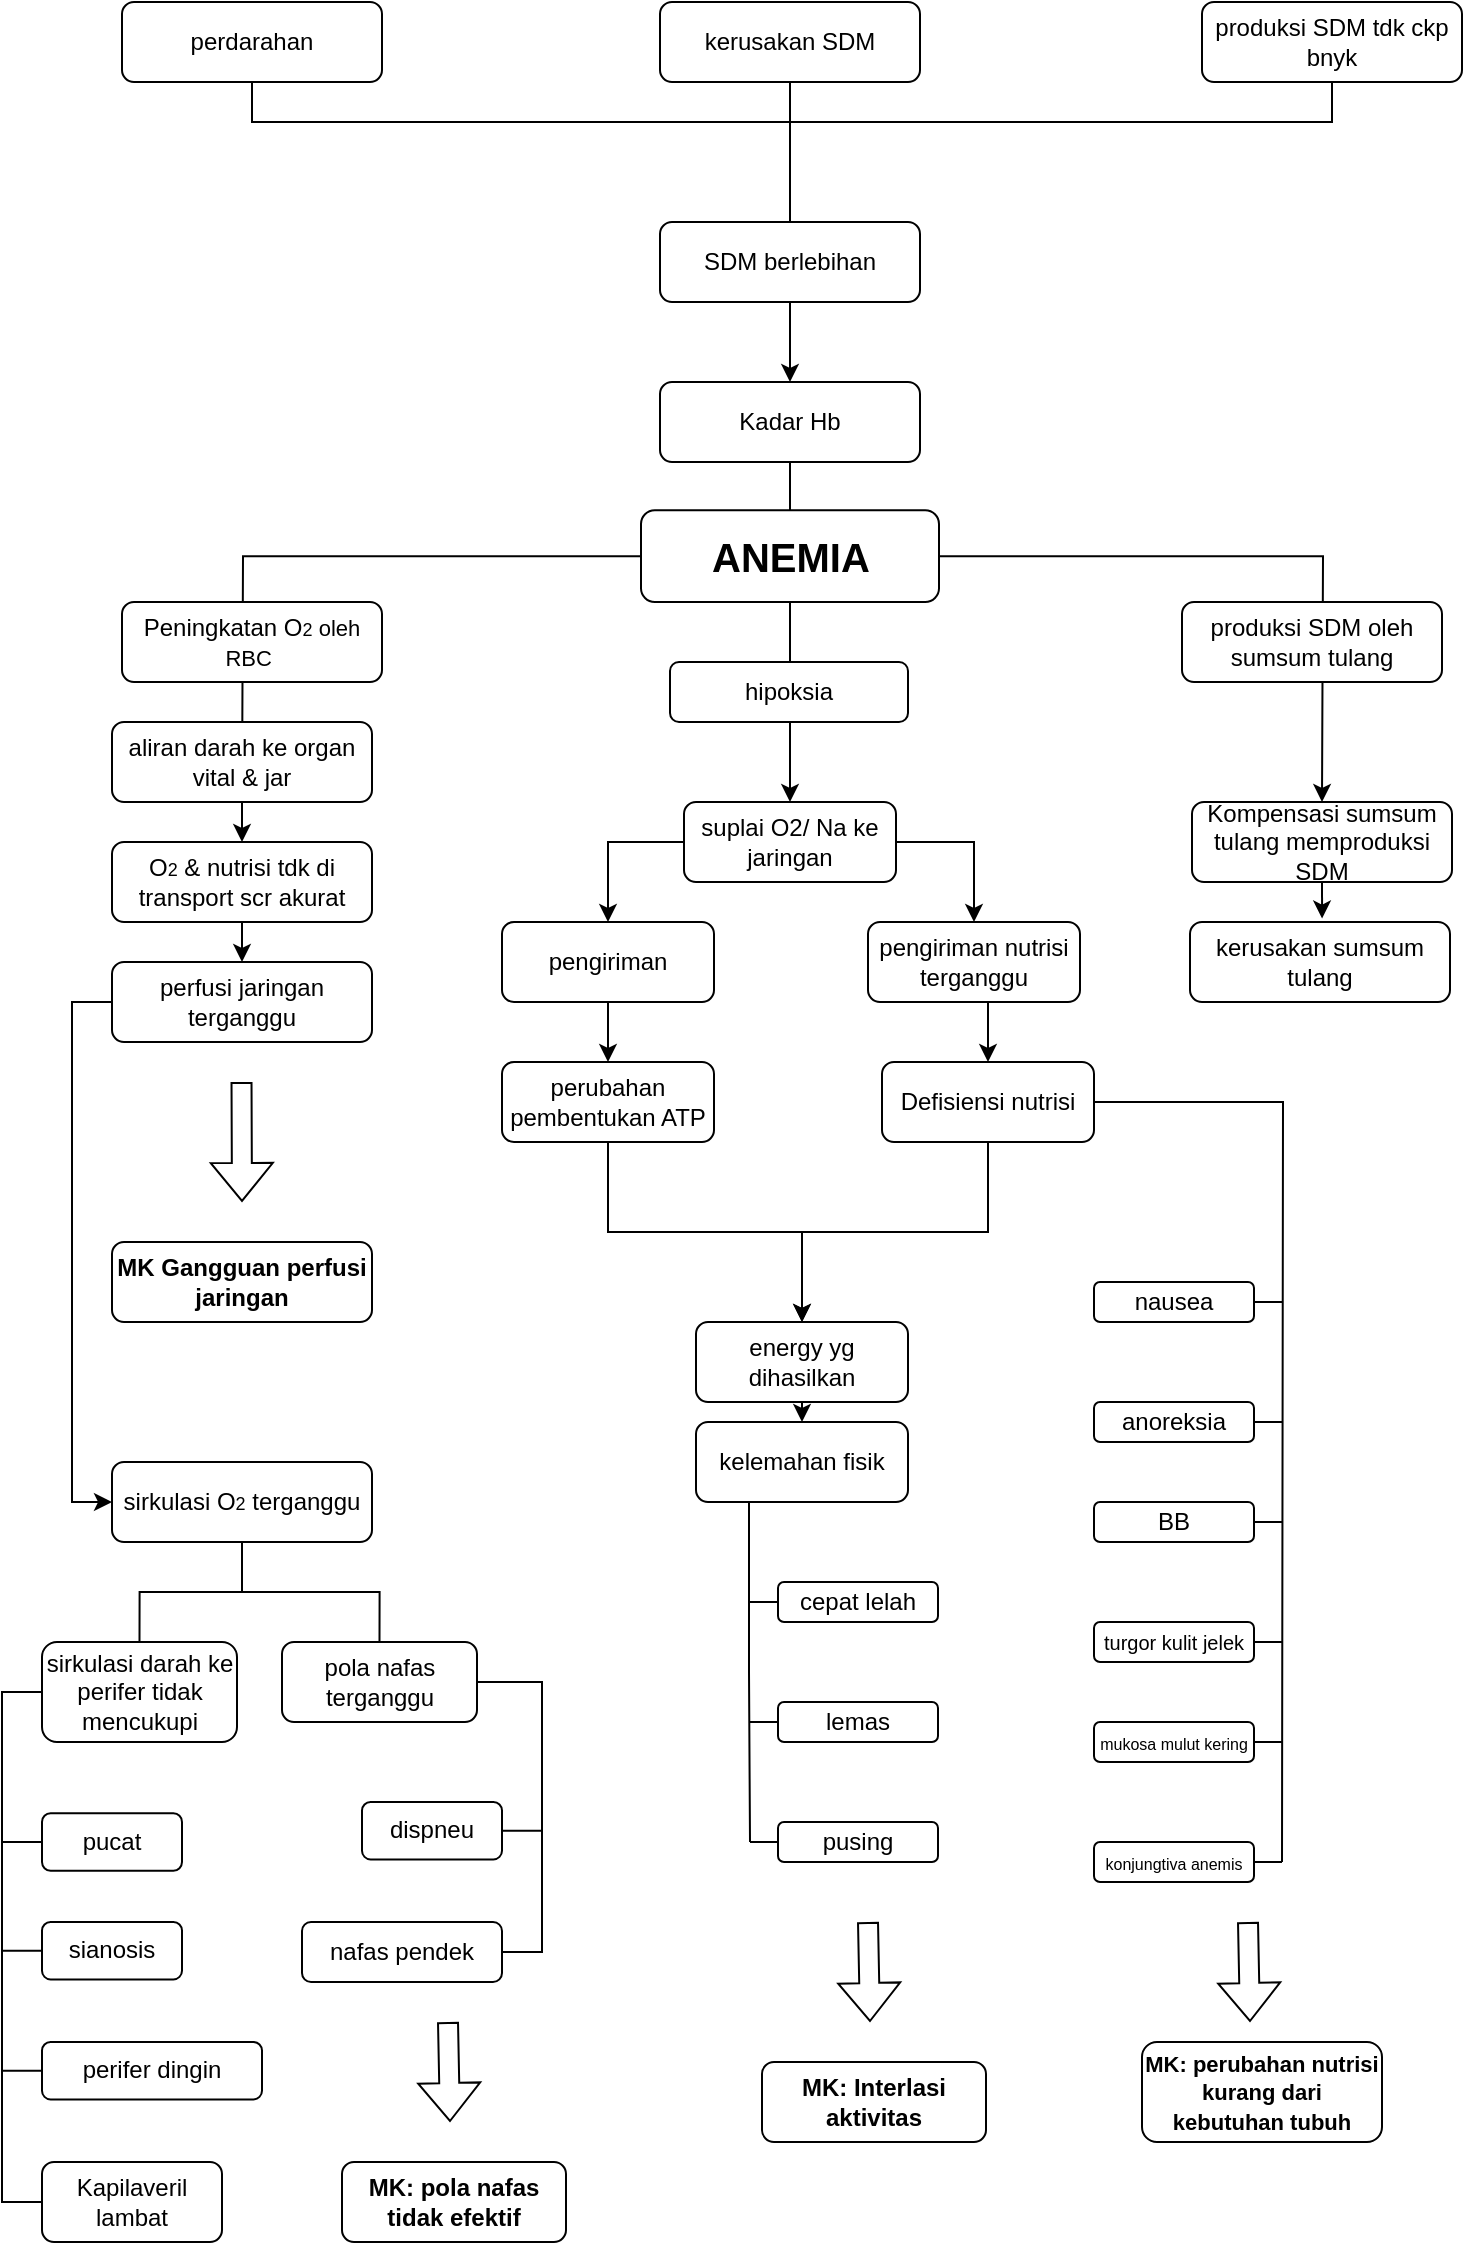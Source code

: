 <mxfile version="25.0.3">
  <diagram name="Halaman-1" id="ynbBY-hdSyyd17gIShCS">
    <mxGraphModel dx="1750" dy="982" grid="1" gridSize="10" guides="1" tooltips="1" connect="1" arrows="1" fold="1" page="1" pageScale="1" pageWidth="827" pageHeight="1169" math="0" shadow="0">
      <root>
        <mxCell id="0" />
        <mxCell id="1" parent="0" />
        <mxCell id="-cX-4bhfsLtDlmVkrYTN-12" style="edgeStyle=orthogonalEdgeStyle;rounded=0;orthogonalLoop=1;jettySize=auto;html=1;exitX=0.5;exitY=1;exitDx=0;exitDy=0;entryX=0.5;entryY=1;entryDx=0;entryDy=0;endArrow=none;endFill=0;" parent="1" source="-cX-4bhfsLtDlmVkrYTN-1" target="-cX-4bhfsLtDlmVkrYTN-3" edge="1">
          <mxGeometry relative="1" as="geometry" />
        </mxCell>
        <mxCell id="-cX-4bhfsLtDlmVkrYTN-1" value="perdarahan" style="rounded=1;whiteSpace=wrap;html=1;" parent="1" vertex="1">
          <mxGeometry x="80" y="20" width="130" height="40" as="geometry" />
        </mxCell>
        <mxCell id="-cX-4bhfsLtDlmVkrYTN-11" style="edgeStyle=orthogonalEdgeStyle;rounded=0;orthogonalLoop=1;jettySize=auto;html=1;exitX=0.5;exitY=1;exitDx=0;exitDy=0;" parent="1" source="-cX-4bhfsLtDlmVkrYTN-2" edge="1">
          <mxGeometry relative="1" as="geometry">
            <mxPoint x="414" y="160" as="targetPoint" />
          </mxGeometry>
        </mxCell>
        <mxCell id="-cX-4bhfsLtDlmVkrYTN-2" value="kerusakan SDM" style="rounded=1;whiteSpace=wrap;html=1;" parent="1" vertex="1">
          <mxGeometry x="349" y="20" width="130" height="40" as="geometry" />
        </mxCell>
        <mxCell id="-cX-4bhfsLtDlmVkrYTN-3" value="produksi SDM tdk ckp bnyk" style="rounded=1;whiteSpace=wrap;html=1;" parent="1" vertex="1">
          <mxGeometry x="620" y="20" width="130" height="40" as="geometry" />
        </mxCell>
        <mxCell id="QeBe39FFl0Oe00fRiQWJ-2" style="edgeStyle=orthogonalEdgeStyle;rounded=0;orthogonalLoop=1;jettySize=auto;html=1;exitX=0.5;exitY=1;exitDx=0;exitDy=0;" edge="1" parent="1" source="QeBe39FFl0Oe00fRiQWJ-3">
          <mxGeometry relative="1" as="geometry">
            <mxPoint x="414" y="290" as="targetPoint" />
          </mxGeometry>
        </mxCell>
        <mxCell id="QeBe39FFl0Oe00fRiQWJ-1" value="SDM berlebihan" style="rounded=1;whiteSpace=wrap;html=1;" vertex="1" parent="1">
          <mxGeometry x="349" y="130" width="130" height="40" as="geometry" />
        </mxCell>
        <mxCell id="QeBe39FFl0Oe00fRiQWJ-4" value="" style="edgeStyle=orthogonalEdgeStyle;rounded=0;orthogonalLoop=1;jettySize=auto;html=1;exitX=0.5;exitY=1;exitDx=0;exitDy=0;" edge="1" parent="1" source="QeBe39FFl0Oe00fRiQWJ-1" target="QeBe39FFl0Oe00fRiQWJ-3">
          <mxGeometry relative="1" as="geometry">
            <mxPoint x="414" y="290" as="targetPoint" />
            <mxPoint x="414" y="170" as="sourcePoint" />
          </mxGeometry>
        </mxCell>
        <mxCell id="QeBe39FFl0Oe00fRiQWJ-3" value="Kadar Hb" style="rounded=1;whiteSpace=wrap;html=1;" vertex="1" parent="1">
          <mxGeometry x="349" y="210" width="130" height="40" as="geometry" />
        </mxCell>
        <mxCell id="QeBe39FFl0Oe00fRiQWJ-6" style="edgeStyle=orthogonalEdgeStyle;rounded=0;orthogonalLoop=1;jettySize=auto;html=1;exitX=0.5;exitY=1;exitDx=0;exitDy=0;" edge="1" parent="1" source="QeBe39FFl0Oe00fRiQWJ-5">
          <mxGeometry relative="1" as="geometry">
            <mxPoint x="414" y="420" as="targetPoint" />
          </mxGeometry>
        </mxCell>
        <mxCell id="QeBe39FFl0Oe00fRiQWJ-7" style="edgeStyle=orthogonalEdgeStyle;rounded=0;orthogonalLoop=1;jettySize=auto;html=1;exitX=0;exitY=0.5;exitDx=0;exitDy=0;" edge="1" parent="1" source="QeBe39FFl0Oe00fRiQWJ-5">
          <mxGeometry relative="1" as="geometry">
            <mxPoint x="140" y="420" as="targetPoint" />
          </mxGeometry>
        </mxCell>
        <mxCell id="QeBe39FFl0Oe00fRiQWJ-8" style="edgeStyle=orthogonalEdgeStyle;rounded=0;orthogonalLoop=1;jettySize=auto;html=1;exitX=1;exitY=0.5;exitDx=0;exitDy=0;" edge="1" parent="1" source="QeBe39FFl0Oe00fRiQWJ-5">
          <mxGeometry relative="1" as="geometry">
            <mxPoint x="680" y="420" as="targetPoint" />
          </mxGeometry>
        </mxCell>
        <mxCell id="QeBe39FFl0Oe00fRiQWJ-5" value="&lt;b&gt;&lt;font style=&quot;font-size: 20px;&quot;&gt;ANEMIA&lt;/font&gt;&lt;/b&gt;" style="rounded=1;whiteSpace=wrap;html=1;" vertex="1" parent="1">
          <mxGeometry x="339.5" y="274.15" width="149" height="45.85" as="geometry" />
        </mxCell>
        <mxCell id="QeBe39FFl0Oe00fRiQWJ-9" value="hipoksia" style="rounded=1;whiteSpace=wrap;html=1;" vertex="1" parent="1">
          <mxGeometry x="354" y="350" width="119" height="30" as="geometry" />
        </mxCell>
        <mxCell id="QeBe39FFl0Oe00fRiQWJ-10" value="produksi SDM oleh sumsum tulang" style="rounded=1;whiteSpace=wrap;html=1;" vertex="1" parent="1">
          <mxGeometry x="610" y="320" width="130" height="40" as="geometry" />
        </mxCell>
        <mxCell id="QeBe39FFl0Oe00fRiQWJ-14" value="Peningkatan O&lt;font style=&quot;font-size: 9px;&quot;&gt;2&lt;/font&gt;&lt;font style=&quot;font-size: 11px;&quot;&gt;&amp;nbsp;oleh RBC&lt;/font&gt;&lt;font&gt;&lt;font style=&quot;&quot;&gt;&amp;nbsp;&lt;/font&gt;&lt;/font&gt;" style="rounded=1;whiteSpace=wrap;html=1;" vertex="1" parent="1">
          <mxGeometry x="80" y="320" width="130" height="40" as="geometry" />
        </mxCell>
        <mxCell id="QeBe39FFl0Oe00fRiQWJ-31" style="edgeStyle=orthogonalEdgeStyle;rounded=0;orthogonalLoop=1;jettySize=auto;html=1;exitX=0;exitY=0.5;exitDx=0;exitDy=0;entryX=0.5;entryY=0;entryDx=0;entryDy=0;" edge="1" parent="1" source="QeBe39FFl0Oe00fRiQWJ-15" target="QeBe39FFl0Oe00fRiQWJ-28">
          <mxGeometry relative="1" as="geometry" />
        </mxCell>
        <mxCell id="QeBe39FFl0Oe00fRiQWJ-15" value="suplai O2/ Na ke jaringan" style="rounded=1;whiteSpace=wrap;html=1;" vertex="1" parent="1">
          <mxGeometry x="361" y="420" width="106" height="40" as="geometry" />
        </mxCell>
        <mxCell id="QeBe39FFl0Oe00fRiQWJ-27" style="edgeStyle=orthogonalEdgeStyle;rounded=0;orthogonalLoop=1;jettySize=auto;html=1;exitX=0.5;exitY=1;exitDx=0;exitDy=0;entryX=0.5;entryY=0;entryDx=0;entryDy=0;" edge="1" parent="1" source="QeBe39FFl0Oe00fRiQWJ-16" target="QeBe39FFl0Oe00fRiQWJ-26">
          <mxGeometry relative="1" as="geometry" />
        </mxCell>
        <mxCell id="QeBe39FFl0Oe00fRiQWJ-16" value="aliran darah ke organ vital &amp;amp; jar" style="rounded=1;whiteSpace=wrap;html=1;" vertex="1" parent="1">
          <mxGeometry x="75" y="380" width="130" height="40" as="geometry" />
        </mxCell>
        <mxCell id="QeBe39FFl0Oe00fRiQWJ-17" value="Kompensasi sumsum tulang memproduksi SDM" style="rounded=1;whiteSpace=wrap;html=1;" vertex="1" parent="1">
          <mxGeometry x="615" y="420" width="130" height="40" as="geometry" />
        </mxCell>
        <mxCell id="QeBe39FFl0Oe00fRiQWJ-18" value="kerusakan sumsum tulang" style="rounded=1;whiteSpace=wrap;html=1;" vertex="1" parent="1">
          <mxGeometry x="614" y="480" width="130" height="40" as="geometry" />
        </mxCell>
        <mxCell id="QeBe39FFl0Oe00fRiQWJ-25" style="edgeStyle=orthogonalEdgeStyle;rounded=0;orthogonalLoop=1;jettySize=auto;html=1;exitX=0.5;exitY=1;exitDx=0;exitDy=0;entryX=0.508;entryY=-0.043;entryDx=0;entryDy=0;entryPerimeter=0;" edge="1" parent="1" source="QeBe39FFl0Oe00fRiQWJ-17" target="QeBe39FFl0Oe00fRiQWJ-18">
          <mxGeometry relative="1" as="geometry" />
        </mxCell>
        <mxCell id="QeBe39FFl0Oe00fRiQWJ-109" style="edgeStyle=orthogonalEdgeStyle;rounded=0;orthogonalLoop=1;jettySize=auto;html=1;exitX=0.5;exitY=1;exitDx=0;exitDy=0;entryX=0.5;entryY=0;entryDx=0;entryDy=0;" edge="1" parent="1" source="QeBe39FFl0Oe00fRiQWJ-26" target="QeBe39FFl0Oe00fRiQWJ-107">
          <mxGeometry relative="1" as="geometry" />
        </mxCell>
        <mxCell id="QeBe39FFl0Oe00fRiQWJ-26" value="O&lt;font style=&quot;font-size: 9px;&quot;&gt;2&lt;/font&gt; &amp;amp; nutrisi tdk di transport scr akurat" style="rounded=1;whiteSpace=wrap;html=1;" vertex="1" parent="1">
          <mxGeometry x="75" y="440" width="130" height="40" as="geometry" />
        </mxCell>
        <mxCell id="QeBe39FFl0Oe00fRiQWJ-34" style="edgeStyle=orthogonalEdgeStyle;rounded=0;orthogonalLoop=1;jettySize=auto;html=1;exitX=0.5;exitY=1;exitDx=0;exitDy=0;entryX=0.5;entryY=0;entryDx=0;entryDy=0;" edge="1" parent="1" source="QeBe39FFl0Oe00fRiQWJ-28" target="QeBe39FFl0Oe00fRiQWJ-32">
          <mxGeometry relative="1" as="geometry" />
        </mxCell>
        <mxCell id="QeBe39FFl0Oe00fRiQWJ-28" value="pengiriman" style="rounded=1;whiteSpace=wrap;html=1;" vertex="1" parent="1">
          <mxGeometry x="270" y="480" width="106" height="40" as="geometry" />
        </mxCell>
        <mxCell id="QeBe39FFl0Oe00fRiQWJ-29" value="pengiriman nutrisi terganggu" style="rounded=1;whiteSpace=wrap;html=1;" vertex="1" parent="1">
          <mxGeometry x="453" y="480" width="106" height="40" as="geometry" />
        </mxCell>
        <mxCell id="QeBe39FFl0Oe00fRiQWJ-30" style="edgeStyle=orthogonalEdgeStyle;rounded=0;orthogonalLoop=1;jettySize=auto;html=1;exitX=1;exitY=0.5;exitDx=0;exitDy=0;entryX=0.5;entryY=0;entryDx=0;entryDy=0;" edge="1" parent="1" source="QeBe39FFl0Oe00fRiQWJ-15" target="QeBe39FFl0Oe00fRiQWJ-29">
          <mxGeometry relative="1" as="geometry">
            <mxPoint x="510" y="460" as="targetPoint" />
          </mxGeometry>
        </mxCell>
        <mxCell id="QeBe39FFl0Oe00fRiQWJ-37" style="edgeStyle=orthogonalEdgeStyle;rounded=0;orthogonalLoop=1;jettySize=auto;html=1;exitX=0.5;exitY=1;exitDx=0;exitDy=0;entryX=0.5;entryY=0;entryDx=0;entryDy=0;" edge="1" parent="1" source="QeBe39FFl0Oe00fRiQWJ-32" target="QeBe39FFl0Oe00fRiQWJ-36">
          <mxGeometry relative="1" as="geometry">
            <mxPoint x="322.724" y="660" as="targetPoint" />
          </mxGeometry>
        </mxCell>
        <mxCell id="QeBe39FFl0Oe00fRiQWJ-32" value="perubahan pembentukan ATP" style="rounded=1;whiteSpace=wrap;html=1;" vertex="1" parent="1">
          <mxGeometry x="270" y="550" width="106" height="40" as="geometry" />
        </mxCell>
        <mxCell id="QeBe39FFl0Oe00fRiQWJ-38" style="edgeStyle=orthogonalEdgeStyle;rounded=0;orthogonalLoop=1;jettySize=auto;html=1;exitX=0.5;exitY=1;exitDx=0;exitDy=0;entryX=0.5;entryY=0;entryDx=0;entryDy=0;" edge="1" parent="1" source="QeBe39FFl0Oe00fRiQWJ-33" target="QeBe39FFl0Oe00fRiQWJ-36">
          <mxGeometry relative="1" as="geometry" />
        </mxCell>
        <mxCell id="QeBe39FFl0Oe00fRiQWJ-60" style="edgeStyle=orthogonalEdgeStyle;rounded=0;orthogonalLoop=1;jettySize=auto;html=1;exitX=1;exitY=0.5;exitDx=0;exitDy=0;endArrow=none;endFill=0;" edge="1" parent="1" source="QeBe39FFl0Oe00fRiQWJ-33">
          <mxGeometry relative="1" as="geometry">
            <mxPoint x="660" y="950" as="targetPoint" />
          </mxGeometry>
        </mxCell>
        <mxCell id="QeBe39FFl0Oe00fRiQWJ-33" value="Defisiensi nutrisi" style="rounded=1;whiteSpace=wrap;html=1;" vertex="1" parent="1">
          <mxGeometry x="460" y="550" width="106" height="40" as="geometry" />
        </mxCell>
        <mxCell id="QeBe39FFl0Oe00fRiQWJ-35" style="edgeStyle=orthogonalEdgeStyle;rounded=0;orthogonalLoop=1;jettySize=auto;html=1;exitX=0.5;exitY=1;exitDx=0;exitDy=0;entryX=0.5;entryY=0;entryDx=0;entryDy=0;" edge="1" parent="1" source="QeBe39FFl0Oe00fRiQWJ-29" target="QeBe39FFl0Oe00fRiQWJ-33">
          <mxGeometry relative="1" as="geometry" />
        </mxCell>
        <mxCell id="QeBe39FFl0Oe00fRiQWJ-40" style="edgeStyle=orthogonalEdgeStyle;rounded=0;orthogonalLoop=1;jettySize=auto;html=1;exitX=0.5;exitY=1;exitDx=0;exitDy=0;entryX=0.5;entryY=0;entryDx=0;entryDy=0;" edge="1" parent="1" source="QeBe39FFl0Oe00fRiQWJ-36" target="QeBe39FFl0Oe00fRiQWJ-39">
          <mxGeometry relative="1" as="geometry" />
        </mxCell>
        <mxCell id="QeBe39FFl0Oe00fRiQWJ-36" value="energy yg dihasilkan" style="rounded=1;whiteSpace=wrap;html=1;" vertex="1" parent="1">
          <mxGeometry x="367" y="680" width="106" height="40" as="geometry" />
        </mxCell>
        <mxCell id="QeBe39FFl0Oe00fRiQWJ-44" style="edgeStyle=orthogonalEdgeStyle;rounded=0;orthogonalLoop=1;jettySize=auto;html=1;exitX=0.25;exitY=1;exitDx=0;exitDy=0;endArrow=none;endFill=0;" edge="1" parent="1" source="QeBe39FFl0Oe00fRiQWJ-39">
          <mxGeometry relative="1" as="geometry">
            <mxPoint x="394" y="940" as="targetPoint" />
            <Array as="points">
              <mxPoint x="393" y="855" />
              <mxPoint x="394" y="855" />
            </Array>
          </mxGeometry>
        </mxCell>
        <mxCell id="QeBe39FFl0Oe00fRiQWJ-39" value="kelemahan fisik" style="rounded=1;whiteSpace=wrap;html=1;" vertex="1" parent="1">
          <mxGeometry x="367" y="730" width="106" height="40" as="geometry" />
        </mxCell>
        <mxCell id="QeBe39FFl0Oe00fRiQWJ-47" style="edgeStyle=orthogonalEdgeStyle;rounded=0;orthogonalLoop=1;jettySize=auto;html=1;exitX=0;exitY=0.5;exitDx=0;exitDy=0;endArrow=none;endFill=0;" edge="1" parent="1">
          <mxGeometry relative="1" as="geometry">
            <mxPoint x="394" y="820" as="targetPoint" />
            <mxPoint x="408" y="820" as="sourcePoint" />
          </mxGeometry>
        </mxCell>
        <mxCell id="QeBe39FFl0Oe00fRiQWJ-41" value="cepat lelah" style="rounded=1;whiteSpace=wrap;html=1;" vertex="1" parent="1">
          <mxGeometry x="408" y="810" width="80" height="20" as="geometry" />
        </mxCell>
        <mxCell id="QeBe39FFl0Oe00fRiQWJ-52" style="edgeStyle=orthogonalEdgeStyle;rounded=0;orthogonalLoop=1;jettySize=auto;html=1;exitX=0;exitY=0.5;exitDx=0;exitDy=0;endArrow=none;endFill=0;" edge="1" parent="1">
          <mxGeometry relative="1" as="geometry">
            <mxPoint x="394" y="940" as="targetPoint" />
            <mxPoint x="408" y="940" as="sourcePoint" />
          </mxGeometry>
        </mxCell>
        <mxCell id="QeBe39FFl0Oe00fRiQWJ-53" value="pusing" style="rounded=1;whiteSpace=wrap;html=1;" vertex="1" parent="1">
          <mxGeometry x="408" y="930" width="80" height="20" as="geometry" />
        </mxCell>
        <mxCell id="QeBe39FFl0Oe00fRiQWJ-58" value="" style="shape=flexArrow;endArrow=classic;html=1;rounded=0;" edge="1" parent="1">
          <mxGeometry width="50" height="50" relative="1" as="geometry">
            <mxPoint x="453" y="980" as="sourcePoint" />
            <mxPoint x="454" y="1030" as="targetPoint" />
          </mxGeometry>
        </mxCell>
        <mxCell id="QeBe39FFl0Oe00fRiQWJ-59" value="&lt;b&gt;MK: Interlasi aktivitas&lt;/b&gt;" style="rounded=1;whiteSpace=wrap;html=1;" vertex="1" parent="1">
          <mxGeometry x="400" y="1050" width="112" height="40" as="geometry" />
        </mxCell>
        <mxCell id="QeBe39FFl0Oe00fRiQWJ-61" value="" style="group" vertex="1" connectable="0" parent="1">
          <mxGeometry x="394" y="870" width="94" height="20" as="geometry" />
        </mxCell>
        <mxCell id="QeBe39FFl0Oe00fRiQWJ-50" style="edgeStyle=orthogonalEdgeStyle;rounded=0;orthogonalLoop=1;jettySize=auto;html=1;exitX=0;exitY=0.5;exitDx=0;exitDy=0;endArrow=none;endFill=0;" edge="1" parent="QeBe39FFl0Oe00fRiQWJ-61">
          <mxGeometry relative="1" as="geometry">
            <mxPoint y="10" as="targetPoint" />
            <mxPoint x="14" y="10" as="sourcePoint" />
          </mxGeometry>
        </mxCell>
        <mxCell id="QeBe39FFl0Oe00fRiQWJ-51" value="lemas" style="rounded=1;whiteSpace=wrap;html=1;" vertex="1" parent="QeBe39FFl0Oe00fRiQWJ-61">
          <mxGeometry x="14" width="80" height="20" as="geometry" />
        </mxCell>
        <mxCell id="QeBe39FFl0Oe00fRiQWJ-81" value="" style="shape=flexArrow;endArrow=classic;html=1;rounded=0;" edge="1" parent="1">
          <mxGeometry width="50" height="50" relative="1" as="geometry">
            <mxPoint x="643" y="980" as="sourcePoint" />
            <mxPoint x="644" y="1030" as="targetPoint" />
          </mxGeometry>
        </mxCell>
        <mxCell id="QeBe39FFl0Oe00fRiQWJ-82" value="&lt;b&gt;&lt;font style=&quot;font-size: 11px;&quot;&gt;MK: perubahan nutrisi kurang dari kebutuhan tubuh&lt;/font&gt;&lt;/b&gt;" style="rounded=1;whiteSpace=wrap;html=1;" vertex="1" parent="1">
          <mxGeometry x="590" y="1040" width="120" height="50" as="geometry" />
        </mxCell>
        <mxCell id="QeBe39FFl0Oe00fRiQWJ-83" value="" style="shape=flexArrow;endArrow=classic;html=1;rounded=0;" edge="1" parent="1">
          <mxGeometry width="50" height="50" relative="1" as="geometry">
            <mxPoint x="139.76" y="560" as="sourcePoint" />
            <mxPoint x="140" y="620" as="targetPoint" />
          </mxGeometry>
        </mxCell>
        <mxCell id="QeBe39FFl0Oe00fRiQWJ-85" value="&lt;b&gt;MK Gangguan perfusi jaringan&lt;/b&gt;" style="rounded=1;whiteSpace=wrap;html=1;" vertex="1" parent="1">
          <mxGeometry x="75" y="640" width="130" height="40" as="geometry" />
        </mxCell>
        <mxCell id="QeBe39FFl0Oe00fRiQWJ-89" style="edgeStyle=orthogonalEdgeStyle;rounded=0;orthogonalLoop=1;jettySize=auto;html=1;exitX=0.5;exitY=1;exitDx=0;exitDy=0;entryX=0.5;entryY=0;entryDx=0;entryDy=0;endArrow=none;endFill=0;" edge="1" parent="1" source="QeBe39FFl0Oe00fRiQWJ-86" target="QeBe39FFl0Oe00fRiQWJ-88">
          <mxGeometry relative="1" as="geometry" />
        </mxCell>
        <mxCell id="QeBe39FFl0Oe00fRiQWJ-90" style="edgeStyle=orthogonalEdgeStyle;rounded=0;orthogonalLoop=1;jettySize=auto;html=1;exitX=0.5;exitY=1;exitDx=0;exitDy=0;entryX=0.5;entryY=0;entryDx=0;entryDy=0;endArrow=none;endFill=0;" edge="1" parent="1" source="QeBe39FFl0Oe00fRiQWJ-86" target="QeBe39FFl0Oe00fRiQWJ-87">
          <mxGeometry relative="1" as="geometry" />
        </mxCell>
        <mxCell id="QeBe39FFl0Oe00fRiQWJ-86" value="sirkulasi O&lt;font style=&quot;font-size: 9px;&quot;&gt;2&lt;/font&gt; terganggu" style="rounded=1;whiteSpace=wrap;html=1;" vertex="1" parent="1">
          <mxGeometry x="75" y="750" width="130" height="40" as="geometry" />
        </mxCell>
        <mxCell id="QeBe39FFl0Oe00fRiQWJ-92" style="edgeStyle=orthogonalEdgeStyle;rounded=0;orthogonalLoop=1;jettySize=auto;html=1;exitX=1;exitY=0.5;exitDx=0;exitDy=0;entryX=1;entryY=0.5;entryDx=0;entryDy=0;endArrow=none;endFill=0;" edge="1" parent="1" source="QeBe39FFl0Oe00fRiQWJ-87" target="QeBe39FFl0Oe00fRiQWJ-91">
          <mxGeometry relative="1" as="geometry" />
        </mxCell>
        <mxCell id="QeBe39FFl0Oe00fRiQWJ-94" style="edgeStyle=orthogonalEdgeStyle;rounded=0;orthogonalLoop=1;jettySize=auto;html=1;exitX=1;exitY=0.5;exitDx=0;exitDy=0;entryX=1;entryY=0.5;entryDx=0;entryDy=0;endArrow=none;endFill=0;" edge="1" parent="1" source="QeBe39FFl0Oe00fRiQWJ-87" target="QeBe39FFl0Oe00fRiQWJ-93">
          <mxGeometry relative="1" as="geometry" />
        </mxCell>
        <mxCell id="QeBe39FFl0Oe00fRiQWJ-87" value="pola nafas terganggu" style="rounded=1;whiteSpace=wrap;html=1;" vertex="1" parent="1">
          <mxGeometry x="160" y="840" width="97.5" height="40" as="geometry" />
        </mxCell>
        <mxCell id="QeBe39FFl0Oe00fRiQWJ-103" style="edgeStyle=orthogonalEdgeStyle;rounded=0;orthogonalLoop=1;jettySize=auto;html=1;exitX=0;exitY=0.5;exitDx=0;exitDy=0;entryX=0;entryY=0.5;entryDx=0;entryDy=0;endArrow=none;endFill=0;" edge="1" parent="1" source="QeBe39FFl0Oe00fRiQWJ-88" target="QeBe39FFl0Oe00fRiQWJ-95">
          <mxGeometry relative="1" as="geometry" />
        </mxCell>
        <mxCell id="QeBe39FFl0Oe00fRiQWJ-104" style="edgeStyle=orthogonalEdgeStyle;rounded=0;orthogonalLoop=1;jettySize=auto;html=1;exitX=0;exitY=0.5;exitDx=0;exitDy=0;entryX=0;entryY=0.5;entryDx=0;entryDy=0;entryPerimeter=0;endArrow=none;endFill=0;" edge="1" parent="1" source="QeBe39FFl0Oe00fRiQWJ-88" target="QeBe39FFl0Oe00fRiQWJ-100">
          <mxGeometry relative="1" as="geometry" />
        </mxCell>
        <mxCell id="QeBe39FFl0Oe00fRiQWJ-105" style="edgeStyle=orthogonalEdgeStyle;rounded=0;orthogonalLoop=1;jettySize=auto;html=1;exitX=0;exitY=0.5;exitDx=0;exitDy=0;entryX=0;entryY=0.5;entryDx=0;entryDy=0;endArrow=none;endFill=0;" edge="1" parent="1" source="QeBe39FFl0Oe00fRiQWJ-88" target="QeBe39FFl0Oe00fRiQWJ-101">
          <mxGeometry relative="1" as="geometry" />
        </mxCell>
        <mxCell id="QeBe39FFl0Oe00fRiQWJ-106" style="edgeStyle=orthogonalEdgeStyle;rounded=0;orthogonalLoop=1;jettySize=auto;html=1;exitX=0;exitY=0.5;exitDx=0;exitDy=0;entryX=0;entryY=0.5;entryDx=0;entryDy=0;endArrow=none;endFill=0;" edge="1" parent="1" source="QeBe39FFl0Oe00fRiQWJ-88" target="QeBe39FFl0Oe00fRiQWJ-102">
          <mxGeometry relative="1" as="geometry" />
        </mxCell>
        <mxCell id="QeBe39FFl0Oe00fRiQWJ-88" value="sirkulasi darah ke perifer tidak mencukupi" style="rounded=1;whiteSpace=wrap;html=1;" vertex="1" parent="1">
          <mxGeometry x="40" y="840" width="97.5" height="50" as="geometry" />
        </mxCell>
        <mxCell id="QeBe39FFl0Oe00fRiQWJ-91" value="dispneu" style="rounded=1;whiteSpace=wrap;html=1;" vertex="1" parent="1">
          <mxGeometry x="200" y="920" width="70" height="28.72" as="geometry" />
        </mxCell>
        <mxCell id="QeBe39FFl0Oe00fRiQWJ-93" value="nafas pendek" style="rounded=1;whiteSpace=wrap;html=1;" vertex="1" parent="1">
          <mxGeometry x="170" y="980" width="100" height="30" as="geometry" />
        </mxCell>
        <mxCell id="QeBe39FFl0Oe00fRiQWJ-95" value="pucat" style="rounded=1;whiteSpace=wrap;html=1;" vertex="1" parent="1">
          <mxGeometry x="40" y="925.64" width="70" height="28.72" as="geometry" />
        </mxCell>
        <mxCell id="QeBe39FFl0Oe00fRiQWJ-100" value="sianosis" style="rounded=1;whiteSpace=wrap;html=1;" vertex="1" parent="1">
          <mxGeometry x="40" y="980" width="70" height="28.72" as="geometry" />
        </mxCell>
        <mxCell id="QeBe39FFl0Oe00fRiQWJ-101" value="perifer dingin" style="rounded=1;whiteSpace=wrap;html=1;" vertex="1" parent="1">
          <mxGeometry x="40" y="1040" width="110" height="28.72" as="geometry" />
        </mxCell>
        <mxCell id="QeBe39FFl0Oe00fRiQWJ-102" value="Kapilaveril lambat" style="rounded=1;whiteSpace=wrap;html=1;" vertex="1" parent="1">
          <mxGeometry x="40" y="1100" width="90" height="40" as="geometry" />
        </mxCell>
        <mxCell id="QeBe39FFl0Oe00fRiQWJ-108" style="edgeStyle=orthogonalEdgeStyle;rounded=0;orthogonalLoop=1;jettySize=auto;html=1;exitX=0;exitY=0.5;exitDx=0;exitDy=0;entryX=0;entryY=0.5;entryDx=0;entryDy=0;" edge="1" parent="1" source="QeBe39FFl0Oe00fRiQWJ-107" target="QeBe39FFl0Oe00fRiQWJ-86">
          <mxGeometry relative="1" as="geometry" />
        </mxCell>
        <mxCell id="QeBe39FFl0Oe00fRiQWJ-107" value="perfusi jaringan terganggu" style="rounded=1;whiteSpace=wrap;html=1;" vertex="1" parent="1">
          <mxGeometry x="75" y="500" width="130" height="40" as="geometry" />
        </mxCell>
        <mxCell id="QeBe39FFl0Oe00fRiQWJ-110" value="" style="shape=flexArrow;endArrow=classic;html=1;rounded=0;" edge="1" parent="1">
          <mxGeometry width="50" height="50" relative="1" as="geometry">
            <mxPoint x="243" y="1030" as="sourcePoint" />
            <mxPoint x="244" y="1080" as="targetPoint" />
          </mxGeometry>
        </mxCell>
        <mxCell id="QeBe39FFl0Oe00fRiQWJ-111" value="&lt;b&gt;MK: pola nafas tidak efektif&lt;/b&gt;" style="rounded=1;whiteSpace=wrap;html=1;" vertex="1" parent="1">
          <mxGeometry x="190" y="1100" width="112" height="40" as="geometry" />
        </mxCell>
        <mxCell id="QeBe39FFl0Oe00fRiQWJ-63" style="edgeStyle=orthogonalEdgeStyle;rounded=0;orthogonalLoop=1;jettySize=auto;html=1;exitX=0;exitY=0.5;exitDx=0;exitDy=0;endArrow=none;endFill=0;" edge="1" parent="1">
          <mxGeometry relative="1" as="geometry">
            <mxPoint x="660" y="670" as="targetPoint" />
            <mxPoint x="646" y="670" as="sourcePoint" />
          </mxGeometry>
        </mxCell>
        <mxCell id="QeBe39FFl0Oe00fRiQWJ-64" value="nausea" style="rounded=1;whiteSpace=wrap;html=1;rotation=0;" vertex="1" parent="1">
          <mxGeometry x="566" y="660" width="80" height="20" as="geometry" />
        </mxCell>
        <mxCell id="QeBe39FFl0Oe00fRiQWJ-66" style="edgeStyle=orthogonalEdgeStyle;rounded=0;orthogonalLoop=1;jettySize=auto;html=1;exitX=0;exitY=0.5;exitDx=0;exitDy=0;endArrow=none;endFill=0;" edge="1" parent="1">
          <mxGeometry relative="1" as="geometry">
            <mxPoint x="660" y="730" as="targetPoint" />
            <mxPoint x="646" y="730" as="sourcePoint" />
          </mxGeometry>
        </mxCell>
        <mxCell id="QeBe39FFl0Oe00fRiQWJ-67" value="anoreksia" style="rounded=1;whiteSpace=wrap;html=1;rotation=0;" vertex="1" parent="1">
          <mxGeometry x="566" y="720" width="80" height="20" as="geometry" />
        </mxCell>
        <mxCell id="QeBe39FFl0Oe00fRiQWJ-69" style="edgeStyle=orthogonalEdgeStyle;rounded=0;orthogonalLoop=1;jettySize=auto;html=1;exitX=0;exitY=0.5;exitDx=0;exitDy=0;endArrow=none;endFill=0;" edge="1" parent="1">
          <mxGeometry relative="1" as="geometry">
            <mxPoint x="660" y="780" as="targetPoint" />
            <mxPoint x="646" y="780" as="sourcePoint" />
          </mxGeometry>
        </mxCell>
        <mxCell id="QeBe39FFl0Oe00fRiQWJ-70" value="BB" style="rounded=1;whiteSpace=wrap;html=1;rotation=0;" vertex="1" parent="1">
          <mxGeometry x="566" y="770" width="80" height="20" as="geometry" />
        </mxCell>
        <mxCell id="QeBe39FFl0Oe00fRiQWJ-72" style="edgeStyle=orthogonalEdgeStyle;rounded=0;orthogonalLoop=1;jettySize=auto;html=1;exitX=0;exitY=0.5;exitDx=0;exitDy=0;endArrow=none;endFill=0;" edge="1" parent="1">
          <mxGeometry relative="1" as="geometry">
            <mxPoint x="660" y="840" as="targetPoint" />
            <mxPoint x="646" y="840" as="sourcePoint" />
          </mxGeometry>
        </mxCell>
        <mxCell id="QeBe39FFl0Oe00fRiQWJ-73" value="&lt;font style=&quot;font-size: 10px;&quot;&gt;turgor kulit jelek&lt;/font&gt;" style="rounded=1;whiteSpace=wrap;html=1;rotation=0;" vertex="1" parent="1">
          <mxGeometry x="566" y="830" width="80" height="20" as="geometry" />
        </mxCell>
        <mxCell id="QeBe39FFl0Oe00fRiQWJ-76" style="edgeStyle=orthogonalEdgeStyle;rounded=0;orthogonalLoop=1;jettySize=auto;html=1;exitX=0;exitY=0.5;exitDx=0;exitDy=0;endArrow=none;endFill=0;" edge="1" parent="1">
          <mxGeometry relative="1" as="geometry">
            <mxPoint x="660" y="890" as="targetPoint" />
            <mxPoint x="646" y="890" as="sourcePoint" />
          </mxGeometry>
        </mxCell>
        <mxCell id="QeBe39FFl0Oe00fRiQWJ-77" value="&lt;font style=&quot;font-size: 8px;&quot;&gt;mukosa mulut kering&lt;/font&gt;" style="rounded=1;whiteSpace=wrap;html=1;rotation=0;" vertex="1" parent="1">
          <mxGeometry x="566" y="880" width="80" height="20" as="geometry" />
        </mxCell>
        <mxCell id="QeBe39FFl0Oe00fRiQWJ-79" style="edgeStyle=orthogonalEdgeStyle;rounded=0;orthogonalLoop=1;jettySize=auto;html=1;exitX=0;exitY=0.5;exitDx=0;exitDy=0;endArrow=none;endFill=0;" edge="1" parent="1">
          <mxGeometry relative="1" as="geometry">
            <mxPoint x="660" y="950" as="targetPoint" />
            <mxPoint x="646" y="950" as="sourcePoint" />
          </mxGeometry>
        </mxCell>
        <mxCell id="QeBe39FFl0Oe00fRiQWJ-80" value="&lt;font style=&quot;font-size: 8px;&quot;&gt;konjungtiva anemis&lt;/font&gt;" style="rounded=1;whiteSpace=wrap;html=1;rotation=0;" vertex="1" parent="1">
          <mxGeometry x="566" y="940" width="80" height="20" as="geometry" />
        </mxCell>
      </root>
    </mxGraphModel>
  </diagram>
</mxfile>
